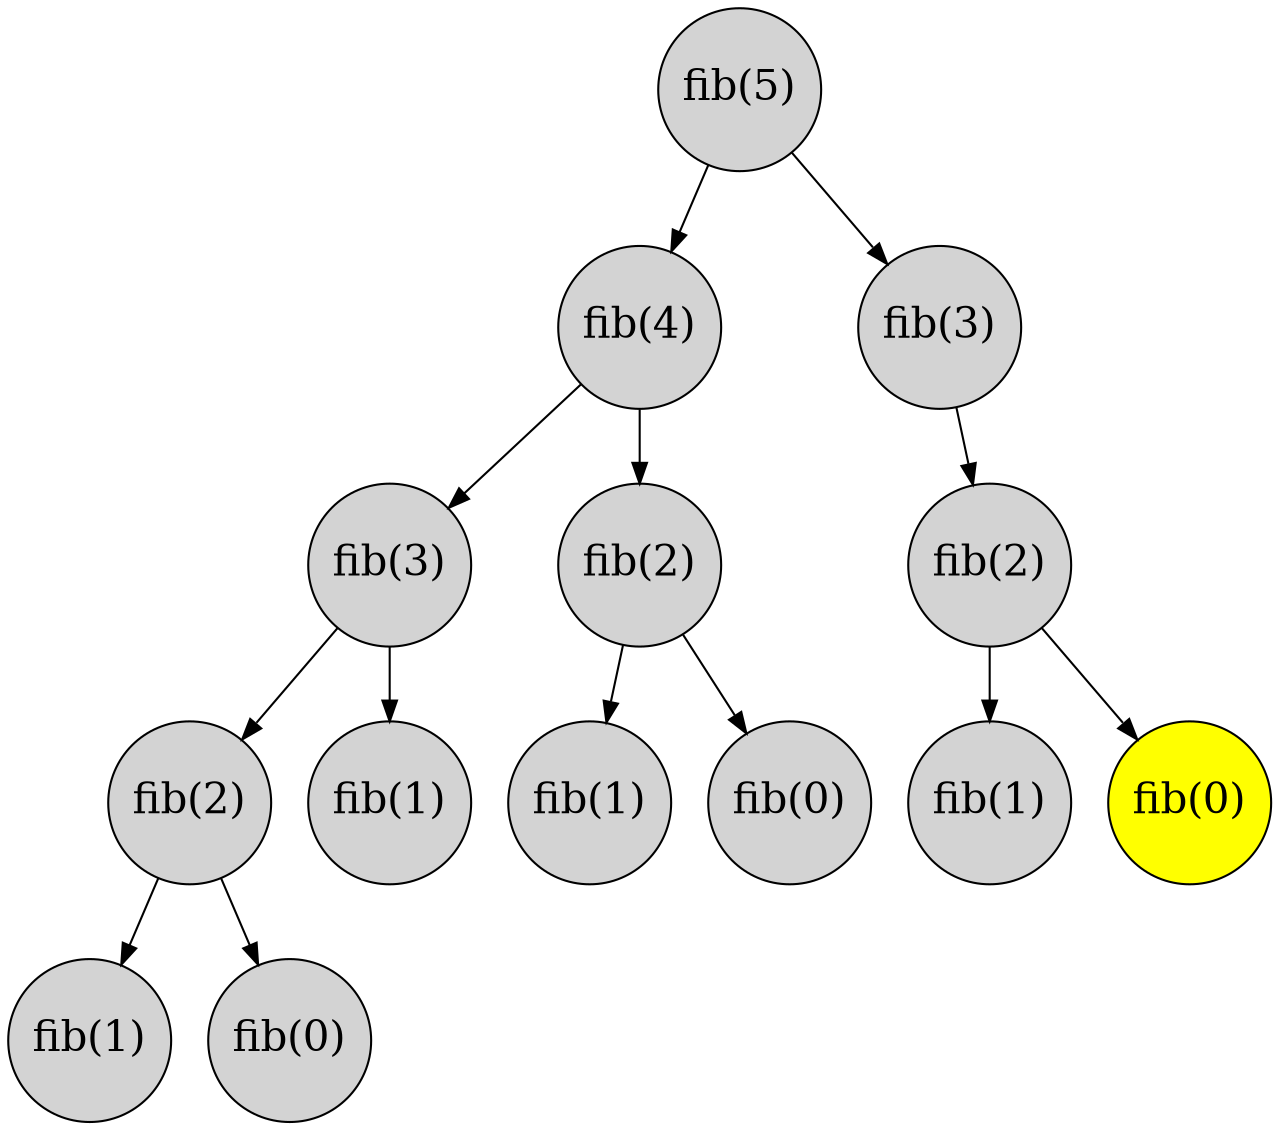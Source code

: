 digraph G {
  graph [dpi=300];
  node [shape=circle, width=1.0, height=1.0, fontsize=20];
  node0 [label="fib(5)", style=filled, fillcolor=lightgray];
  node1 [label="fib(4)", style=filled, fillcolor=lightgray];
  node0 -> node1;
  node2 [label="fib(3)", style=filled, fillcolor=lightgray];
  node1 -> node2;
  node3 [label="fib(2)", style=filled, fillcolor=lightgray];
  node2 -> node3;
  node4 [label="fib(1)", style=filled, fillcolor=lightgray];
  node3 -> node4;
  node5 [label="fib(0)", style=filled, fillcolor=lightgray];
  node3 -> node5;
  node6 [label="fib(1)", style=filled, fillcolor=lightgray];
  node2 -> node6;
  node7 [label="fib(2)", style=filled, fillcolor=lightgray];
  node1 -> node7;
  node8 [label="fib(1)", style=filled, fillcolor=lightgray];
  node7 -> node8;
  node9 [label="fib(0)", style=filled, fillcolor=lightgray];
  node7 -> node9;
  node10 [label="fib(3)", style=filled, fillcolor=lightgray];
  node0 -> node10;
  node11 [label="fib(2)", style=filled, fillcolor=lightgray];
  node10 -> node11;
  node12 [label="fib(1)", style=filled, fillcolor=lightgray];
  node11 -> node12;
  node13 [label="fib(0)", style=filled, fillcolor=yellow];
  node11 -> node13;
}
